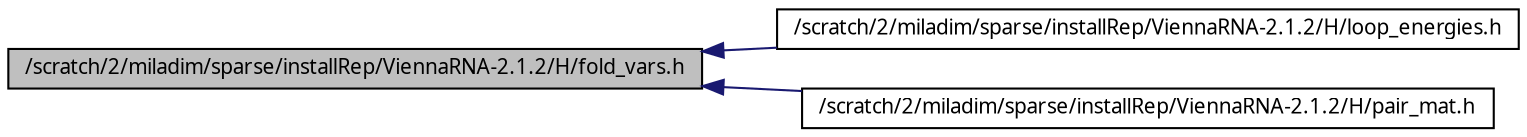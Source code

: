 digraph G
{
  bgcolor="transparent";
  edge [fontname="FreeSans.ttf",fontsize=10,labelfontname="FreeSans.ttf",labelfontsize=10];
  node [fontname="FreeSans.ttf",fontsize=10,shape=record];
  rankdir=LR;
  Node1 [label="/scratch/2/miladim/sparse/installRep/ViennaRNA-2.1.2/H/fold_vars.h",height=0.2,width=0.4,color="black", fillcolor="grey75", style="filled" fontcolor="black"];
  Node1 -> Node2 [dir=back,color="midnightblue",fontsize=10,style="solid",fontname="FreeSans.ttf"];
  Node2 [label="/scratch/2/miladim/sparse/installRep/ViennaRNA-2.1.2/H/loop_energies.h",height=0.2,width=0.4,color="black",URL="$loop__energies_8h.html"];
  Node1 -> Node3 [dir=back,color="midnightblue",fontsize=10,style="solid",fontname="FreeSans.ttf"];
  Node3 [label="/scratch/2/miladim/sparse/installRep/ViennaRNA-2.1.2/H/pair_mat.h",height=0.2,width=0.4,color="black",URL="$pair__mat_8h-source.html"];
}

